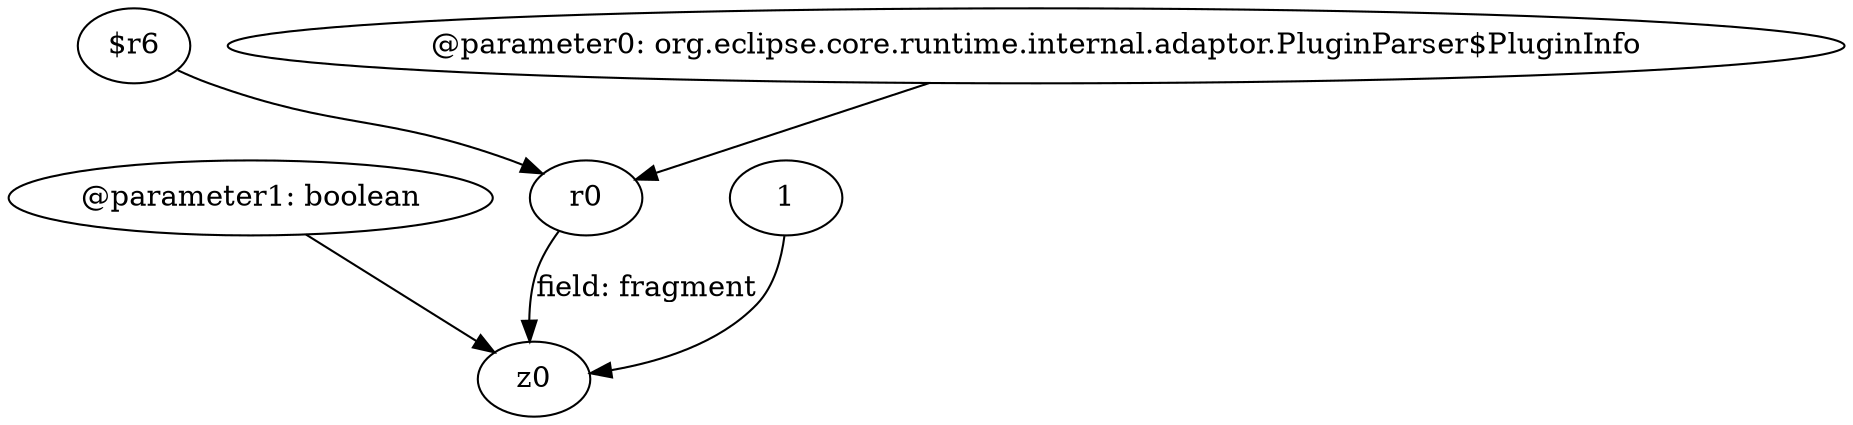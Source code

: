 digraph g {
0[label="@parameter1: boolean"]
1[label="z0"]
0->1[label=""]
2[label="r0"]
2->1[label="field: fragment"]
3[label="$r6"]
3->2[label=""]
4[label="@parameter0: org.eclipse.core.runtime.internal.adaptor.PluginParser$PluginInfo"]
4->2[label=""]
5[label="1"]
5->1[label=""]
}